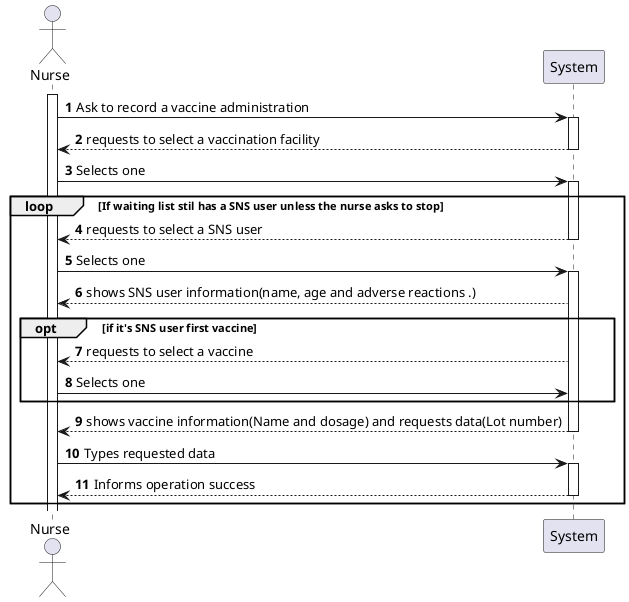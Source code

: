 @startuml
'https://plantuml.com/sequence-diagram

autonumber

actor "Nurse" as nurse
activate nurse

nurse-> System : Ask to record a vaccine administration
activate System
System--> nurse : requests to select a vaccination facility
deactivate System
nurse-> System : Selects one
activate System
loop If waiting list stil has a SNS user unless the nurse asks to stop
System--> nurse : requests to select a SNS user
deactivate System
nurse-> System : Selects one
activate System
System--> nurse : shows SNS user information(name, age and adverse reactions .)
opt if it's SNS user first vaccine
    System--> nurse : requests to select a vaccine
    nurse-> System : Selects one
    end
System--> nurse : shows vaccine information(Name and dosage) and requests data(Lot number)
deactivate System
nurse-> System : Types requested data
activate System
System--> nurse : Informs operation success
deactivate System
end
@enduml